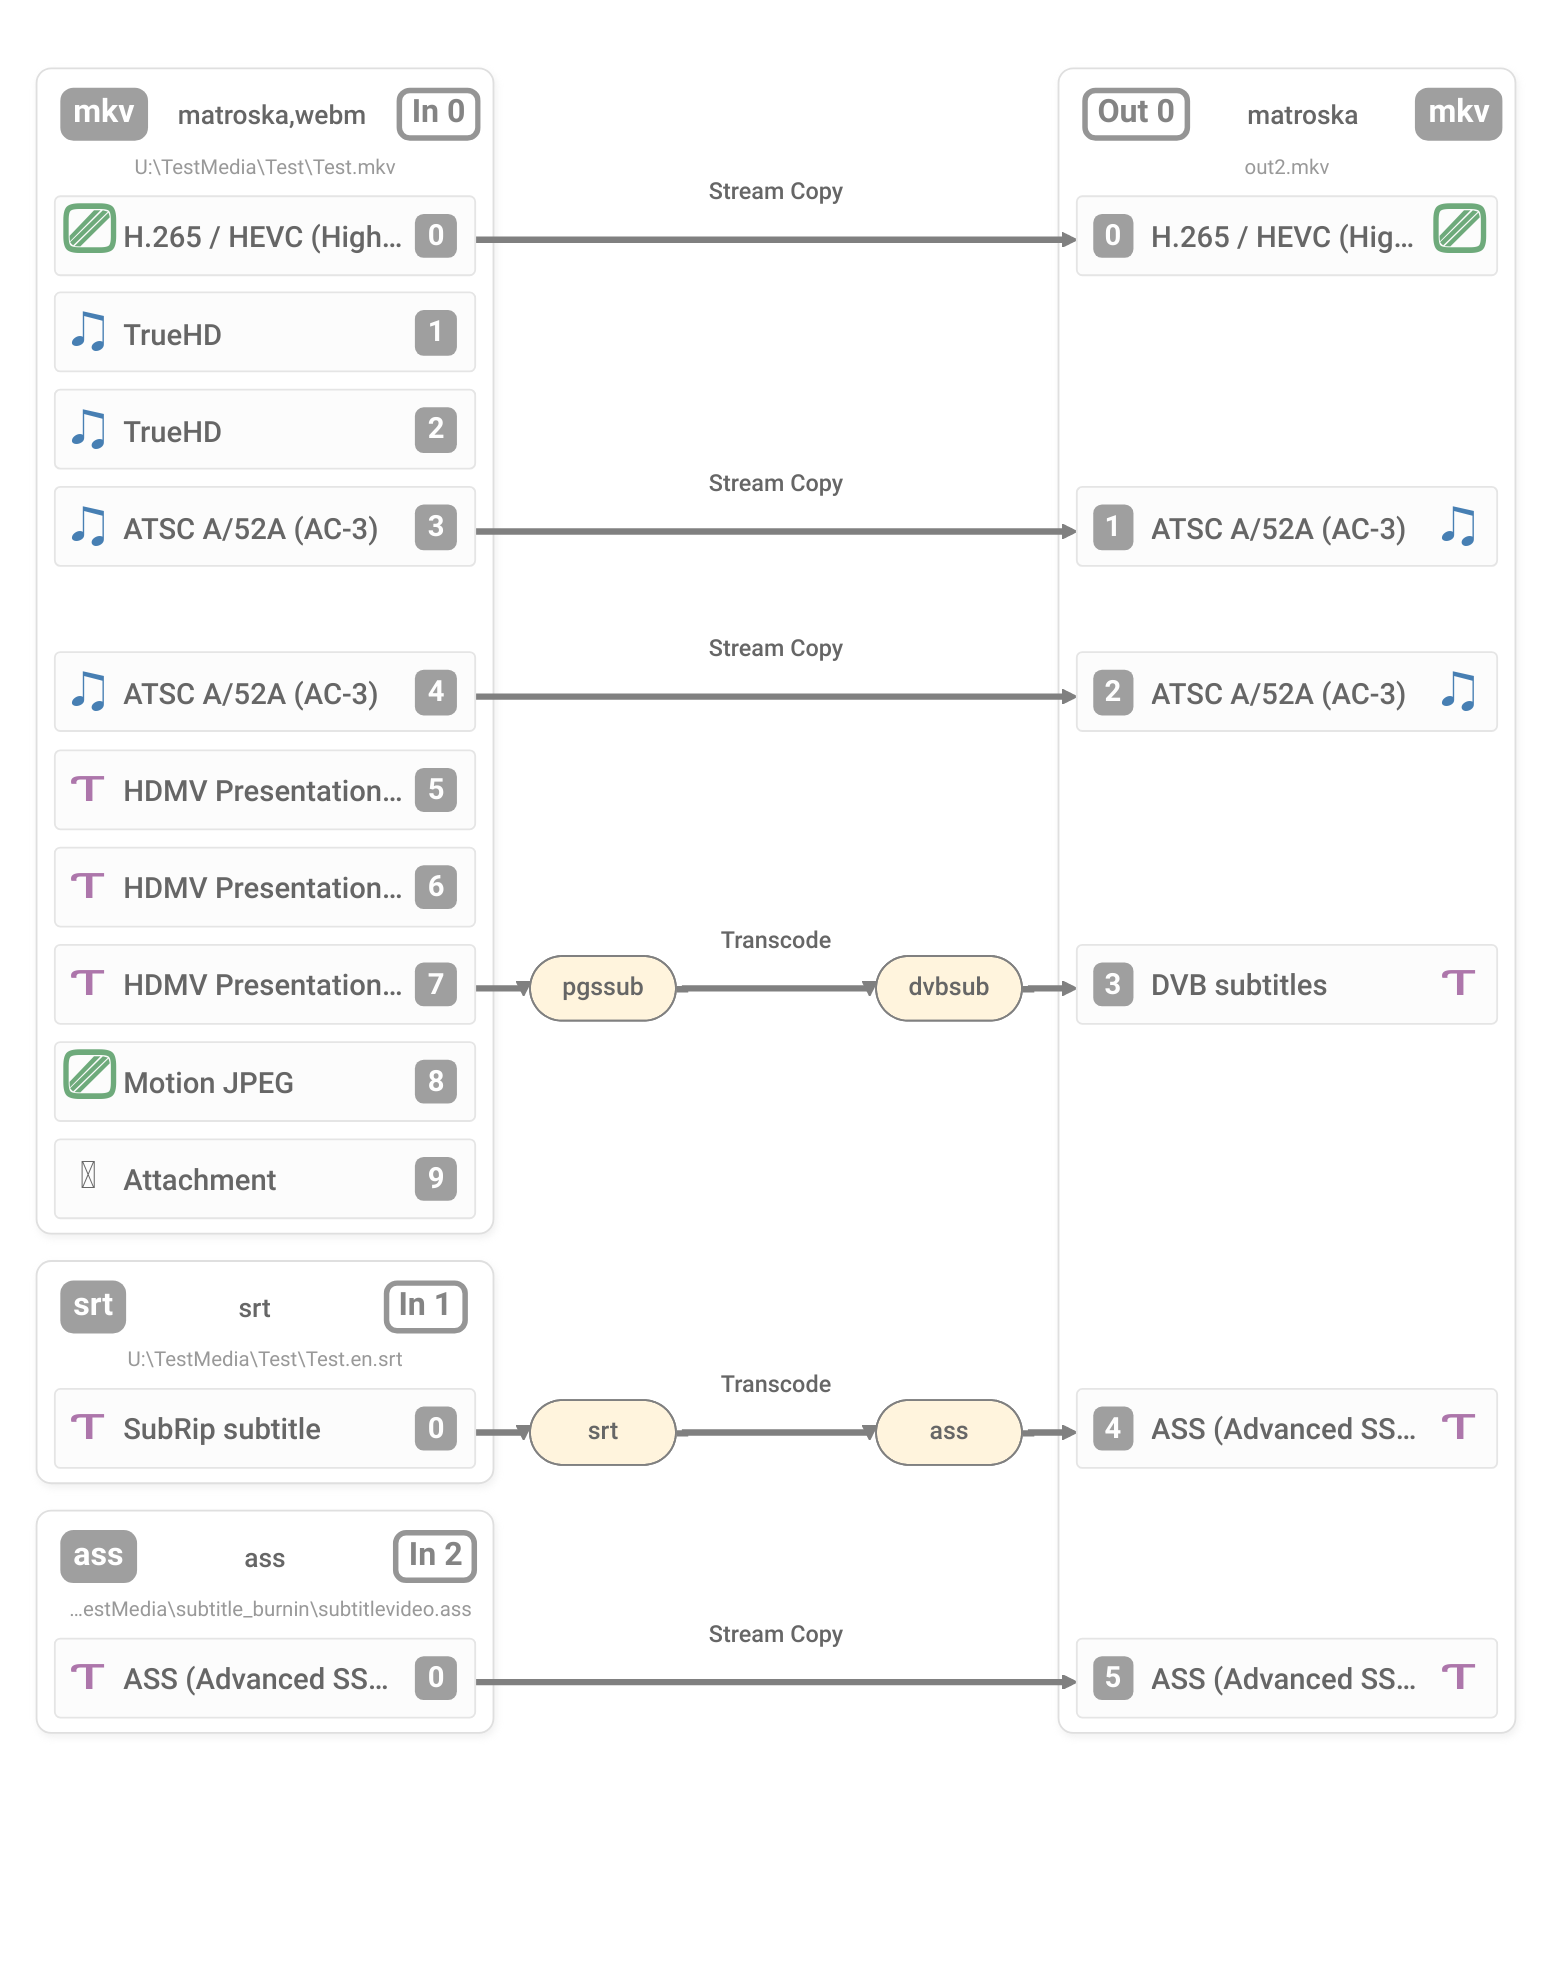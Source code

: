 %%{init: {"theme": "base","curve": "stepAfter","rankSpacing": 10,"nodeSpacing": 10,"themeCSS": ".root { --ff-colvideo: #6eaa7b; --ff-colaudio: #477fb3; --ff-colsubtitle: #ad76ab; --ff-coltext: #666; } .cluster span { color: var(--ff-coltext); } .node.ff-filter rect { rx: 10; ry: 10; stroke-width: 1px; stroke: #d3d3d3; fill:url(#ff-filtergradient); filter: drop-shadow(1px 1px 2px rgba(0, 0, 0, 0.1));} .node.ff-decoder rect, .node.ff-encoder rect { stroke-width: 1px; stroke: #d3d3d3; fill:url(#ff-filtergradient); filter: drop-shadow(1px 1px 2px rgba(0, 0, 0, 0.1));} .node.ff-inputfile .label foreignObject, .node.ff-outputfile .label foreignObject { overflow: visible; } .cluster.ff-inputfile .cluster-label foreignObject div:not(foreignObject div div), .cluster.ff-outputfile .cluster-label foreignObject div:not(foreignObject div div) { display: table !important; } .nodeLabel div.ff-inputfile, .nodeLabel div.ff-outputfile { font-size: 1.1rem; font-weight: 500; min-width: 14rem; width: 100%; display: flex; color: var(--ff-coltext); margin-top: 0.1rem; line-height: 1.35; padding-bottom: 1.9rem; } .nodeLabel div.ff-outputfile { flex-direction: row-reverse; } .ff-inputfile .index, .ff-outputfile .index { order: 2; color: var(--ff-coltext); text-align: center; border-radius: 0.45rem; border: 0.18em solid #666666db; font-weight: 600; padding: 0 0.3em; opacity: 0.8; } .ff-inputfile .index::before { content: \'In \'; } .ff-outputfile .index::before { content: \'Out \'; } .ff-inputfile .demuxer_name, .ff-outputfile .muxer_name { flex: 1; order: 1; font-size: 0.9rem; white-space: nowrap; overflow: hidden; text-overflow: ellipsis; text-align: center; max-width: 8rem; align-content: center; margin: 0.2rem 0.4rem 0 0.4rem } .ff-inputfile .file_extension, .ff-outputfile .file_extension { order: 0; background-color: #888; color: white; text-align: center; border-radius: 0.45rem; font-weight: 600; padding: 0 0.4em; align-content: center; opacity: 0.8; } .ff-inputfile .url, .ff-outputfile .url { order: 4; text-align: center; position: absolute; left: 0; right: 0; bottom:0.75rem; font-size: 0.7rem; font-weight: 400; white-space: nowrap; overflow: hidden; text-overflow: ellipsis; margin: 0 0.3rem; direction: rtl; color: #999; } .node.ff-inputstream rect, .node.ff-outputstream rect { padding: 0 !important; margin: 0 !important; border: none !important; fill: #fcfcfc; stroke: #e5e5e5 !important; height: 2.7rem; transform: translateY(0.2rem); filter: none; rx: 3; ry: 3;} .node.ff-inputstream .label foreignObject, .node.ff-outputstream .label foreignObject { transform: translateY(-0.2%); overflow: visible; } .node.ff-inputstream .label foreignObject div:not(foreignObject div div), .node.ff-outputstream .label foreignObject div:not(foreignObject div div) { display: block !important; line-height: 1.5 !important; } .nodeLabel div.ff-inputstream, .nodeLabel div.ff-outputstream { font-size: 1.0rem; font-weight: 500; min-width: 12rem; width: 100%; display: flex; } .nodeLabel div.ff-outputstream { flex-direction: row-reverse; } .ff-inputstream .name, .ff-outputstream .name { flex: 1; white-space: nowrap; overflow: hidden; text-overflow: ellipsis; text-align: left; align-content: center; margin-bottom: -0.15rem; } .ff-inputstream .index, .ff-outputstream .index { flex: 0 0 1.4rem; background-color: #888; color: white; text-align: center; border-radius: 0.3rem; font-weight: 600; margin-right: -0.3rem; margin-left: 0.4rem; opacity: 0.8; } .ff-outputstream .index { margin-right: 0.6rem; margin-left: -0.4rem; } .ff-inputstream::before, .ff-outputstream::before { font-variant-emoji: text; flex: 0 0 2rem; margin-left: -0.8rem; margin-right: 0.2rem; } .ff-outputstream::before { margin-left: 0.2rem; margin-right: -0.6rem; } .ff-inputstream.video::before, .ff-outputstream.video::before { content: \'\\239A\'; color: var(--ff-colvideo); font-size: 2.25rem; line-height: 0.5; font-weight: bold; } .ff-inputstream.audio::before, .ff-outputstream.audio::before { content: \'\\1F39D\'; color: var(--ff-colaudio); font-size: 1.75rem; line-height: 0.9; } .ff-inputstream.subtitle::before, .ff-outputstream.subtitle::before { content: \'\\1AC\'; color: var(--ff-colsubtitle); font-size: 1.2rem; line-height: 1.1; transform: scaleX(1.5); margin-top: 0.050rem; } .ff-inputstream.attachment::before, .ff-outputstream.attachment::before { content: \'\\1F4CE\'; font-size: 1.3rem; line-height: 1.15; } .ff-inputstream.data::before, .ff-outputstream.data::before { content: \'\\27E8\\2219\\2219\\2219\\27E9\'; font-size: 1.15rem; line-height: 1.17; letter-spacing: -0.3px; } path.flowchart-link[id|=\'video\'] { stroke: var(--ff-colvideo); } path.flowchart-link[id|=\'audio\'] { stroke: var(--ff-colaudio); } path.flowchart-link[id|=\'subtitle\'] { stroke: var(--ff-colsubtitle); } marker.marker path { fill: context-stroke; } .edgeLabel foreignObject { transform: translateY(-1rem); } .edgeLabel p { background: transparent; white-space: nowrap; margin: 1rem 0.5rem !important; font-weight: 500; color: var(--ff-coltext); } .edgeLabel, .labelBkg { background: transparent;} .edgeLabels .edgeLabel *{ font-size: 0.8rem;} .node.ff-filter .label foreignObject { transform: translateY(-0.4rem); overflow: visible; } .nodeLabel div.ff-filter { font-size: 1.0rem; font-weight: 500; text-transform: uppercase; min-width: 5.5rem; margin-bottom: 0.5rem; } .nodeLabel div.ff-filter span { color: inherit; } .ff-inputfiles rect, .ff-outputfiles rect, .ff-inputstreams rect, .ff-outputstreams rect, .ff-decoders rect, .ff-encoders rect { stroke-width: 0; stroke: transparent; filter: none !important; fill: transparent !important; display: none !important; } .cluster rect { stroke: #dfdfdf !important; transform: translateY(-2.3rem); filter: drop-shadow( 1px 2px 2px rgba(185,185,185,0.2)) !important; rx: 8; ry: 8; } .cluster.ff-inputfile rect, .cluster.ff-outputfile rect { transform: translateY(-1.8rem); } .cluster.ff-filters rect { stroke-dasharray: 6 !important; stroke-width: 1.3px; stroke: #d1d1d1 !important; filter: none !important; } .cluster-label { font-size: 1.1rem; } .cluster-label .nodeLabel { display: block; font-weight: 500; color: var(--ff-coltext); } .cluster-label div { max-width: unset !important; padding: 3px; } .cluster.ff-filters div.ff-filters .id { display: none; } .cluster.ff-filters div.ff-filters .name { margin-right: 0.5rem; font-size: 0.9rem; } .cluster.ff-filters div.ff-filters .description { font-weight: 400; font-size: 0.75rem; vertical-align: middle; color: #777;     font-family: Cascadia Code, Lucida Console, monospace; } .nodeLabel div.ff-decoder, .nodeLabel div.ff-encoder { font-size: 0.85rem; font-weight: 500; min-width: 3.5rem; } .cluster-label foreignObject { transform: translateY(-0.7rem); } ","fontFamily": "Roboto,Segoe UI,sans-serif","themeVariables": { "clusterBkg": "white", "primaryBorderColor": "gray", "lineColor": "gray", "secondaryTextColor": "gray", "tertiaryBorderColor": "gray", "primaryTextColor": "#666", "secondaryTextColor": "red" },"flowchart": { "subGraphTitleMargin": { "top": -15, "bottom": 20 }, "diagramPadding": 20, "curve": "stepAfter" } }}%%

flowchart LR
  gradient_def@{ shape: text, label: "<svg xmlns="http://www.w3.org/2000/svg" width="1" height="1"><defs><linearGradient id="ff-filtergradient" x1="0%" y1="0%" x2="0%" y2="100%"><stop offset="0%" style="stop-color:hsla(0, 0%, 30%, 0.02);"/><stop offset="50%" style="stop-color:hsla(0, 0%, 30%, 0);"/><stop offset="100%" style="stop-color:hsla(0, 0%, 30%, 0.05);"/></linearGradient></defs></svg>" }


  subgraph G0_Inputs["<div class="ff-inputfiles"></div>"]

    subgraph Input_2["<div class="ff-inputfile"><span class="index">2</span><span class="demuxer_name">ass</span><span class="file_extension">ass</span><span class="url">U:\TestMedia\subtitle_burnin\subtitlevideo.ass</span></div>"]

      subgraph InputStreams_2["<div class="ff-inputstreams"></div>"]

        r_in_2_0("<div class="ff-inputstream subtitle"><span class="name">ASS (Advanced SSA) subtitle</span><span class="index">0</span></div>"):::ff-inputstream
      end
      class InputStreams_2 ff-inputstreams
    end
    class Input_2 ff-inputfile

    subgraph Input_1["<div class="ff-inputfile"><span class="index">1</span><span class="demuxer_name">srt</span><span class="file_extension">srt</span><span class="url">U:\TestMedia\Test\Test.en.srt</span></div>"]

      subgraph InputStreams_1["<div class="ff-inputstreams"></div>"]

        r_in_1_0("<div class="ff-inputstream subtitle"><span class="name">SubRip subtitle</span><span class="index">0</span></div>"):::ff-inputstream
      end
      class InputStreams_1 ff-inputstreams
    end
    class Input_1 ff-inputfile

    subgraph Input_0["<div class="ff-inputfile"><span class="index">0</span><span class="demuxer_name">matroska,webm</span><span class="file_extension">mkv</span><span class="url">U:\TestMedia\Test\Test.mkv</span></div>"]

      subgraph InputStreams_0["<div class="ff-inputstreams"></div>"]

        r_in_0_0("<div class="ff-inputstream video"><span class="name">H.265 / HEVC (High Efficiency Video Coding)</span><span class="index">0</span></div>"):::ff-inputstream

        r_in_0_1("<div class="ff-inputstream audio"><span class="name">TrueHD</span><span class="index">1</span></div>"):::ff-inputstream

        r_in_0_2("<div class="ff-inputstream audio"><span class="name">TrueHD</span><span class="index">2</span></div>"):::ff-inputstream

        r_in_0_3("<div class="ff-inputstream audio"><span class="name">ATSC A/52A (AC-3)</span><span class="index">3</span></div>"):::ff-inputstream

        r_in_0_4("<div class="ff-inputstream audio"><span class="name">ATSC A/52A (AC-3)</span><span class="index">4</span></div>"):::ff-inputstream

        r_in_0_5("<div class="ff-inputstream subtitle"><span class="name">HDMV Presentation Graphic Stream subtitles</span><span class="index">5</span></div>"):::ff-inputstream

        r_in_0_6("<div class="ff-inputstream subtitle"><span class="name">HDMV Presentation Graphic Stream subtitles</span><span class="index">6</span></div>"):::ff-inputstream

        r_in_0_7("<div class="ff-inputstream subtitle"><span class="name">HDMV Presentation Graphic Stream subtitles</span><span class="index">7</span></div>"):::ff-inputstream

        r_in_0_8("<div class="ff-inputstream video"><span class="name">Motion JPEG</span><span class="index">8</span></div>"):::ff-inputstream

        r_in_0_9("<div class="ff-inputstream attachment"><span class="name">Attachment</span><span class="index">9</span></div>"):::ff-inputstream
      end
      class InputStreams_0 ff-inputstreams
    end
    class Input_0 ff-inputfile
  end
  class G0_Inputs ff-inputfiles


  subgraph G0_Decoders["<div class="ff-decoders"></div>"]

    in_0_7(["<div class="ff-decoder subtitle"><span class="name">pgssub</span></div>"]):::ff-decoder

    in_1_0(["<div class="ff-decoder subtitle"><span class="name">srt</span></div>"]):::ff-decoder
  end
  class G0_Decoders ff-decoders

  r_in_0_7 ==> in_0_7
  r_in_1_0 ==> in_1_0

  subgraph G0_Encoders["<div class="ff-encoders"></div>"]

    out__0_3(["<div class="ff-encoder subtitle"><span class="name">dvbsub</span></div>"]):::ff-encoder

    out__0_4(["<div class="ff-encoder subtitle"><span class="name">ass</span></div>"]):::ff-encoder
  end
  class G0_Encoders ff-encoders

  out__0_3 ==> r_out__0_3
  out__0_4 ==> r_out__0_4

  subgraph G0_Outputs["<div class="ff-outputfiles"></div>"]

    subgraph Output_0["<div class="ff-outputfile"><span class="index">0</span><span class="muxer_name">matroska</span><span class="file_extension">mkv</span><span class="url">out2.mkv</span></div>"]

      subgraph OutputStreams_0["<div class="ff-outputstreams"></div>"]

        r_out__0_0("<div class="ff-outputstream video"><span class="name">H.265 / HEVC (High Efficiency Video Coding)</span><span class="index">0</span></div>"):::ff-outputstream

        r_out__0_1("<div class="ff-outputstream audio"><span class="name">ATSC A/52A (AC-3)</span><span class="index">1</span></div>"):::ff-outputstream

        r_out__0_2("<div class="ff-outputstream audio"><span class="name">ATSC A/52A (AC-3)</span><span class="index">2</span></div>"):::ff-outputstream

        r_out__0_3("<div class="ff-outputstream subtitle"><span class="name">DVB subtitles</span><span class="index">3</span></div>"):::ff-outputstream

        r_out__0_4("<div class="ff-outputstream subtitle"><span class="name">ASS (Advanced SSA) subtitle</span><span class="index">4</span></div>"):::ff-outputstream

        r_out__0_5("<div class="ff-outputstream subtitle"><span class="name">ASS (Advanced SSA) subtitle</span><span class="index">5</span></div>"):::ff-outputstream
      end
      class OutputStreams_0 ff-outputstreams
    end
    class Output_0 ff-outputfile
  end
  class G0_Outputs ff-outputfiles


  r_in_0_0 == "<span>Stream Copy</span><br>&nbsp;" ==> r_out__0_0
  r_in_0_3 == "<span>Stream Copy</span><br>&nbsp;" ==> r_out__0_1
  r_in_0_4 == "<span>Stream Copy</span><br>&nbsp;" ==> r_out__0_2
  in_0_7 == "<span>Transcode</span><br>&nbsp;" ==> out__0_3
  in_1_0 == "<span>Transcode</span><br>&nbsp;" ==> out__0_4
  r_in_2_0 == "<span>Stream Copy</span><br>&nbsp;" ==> r_out__0_5